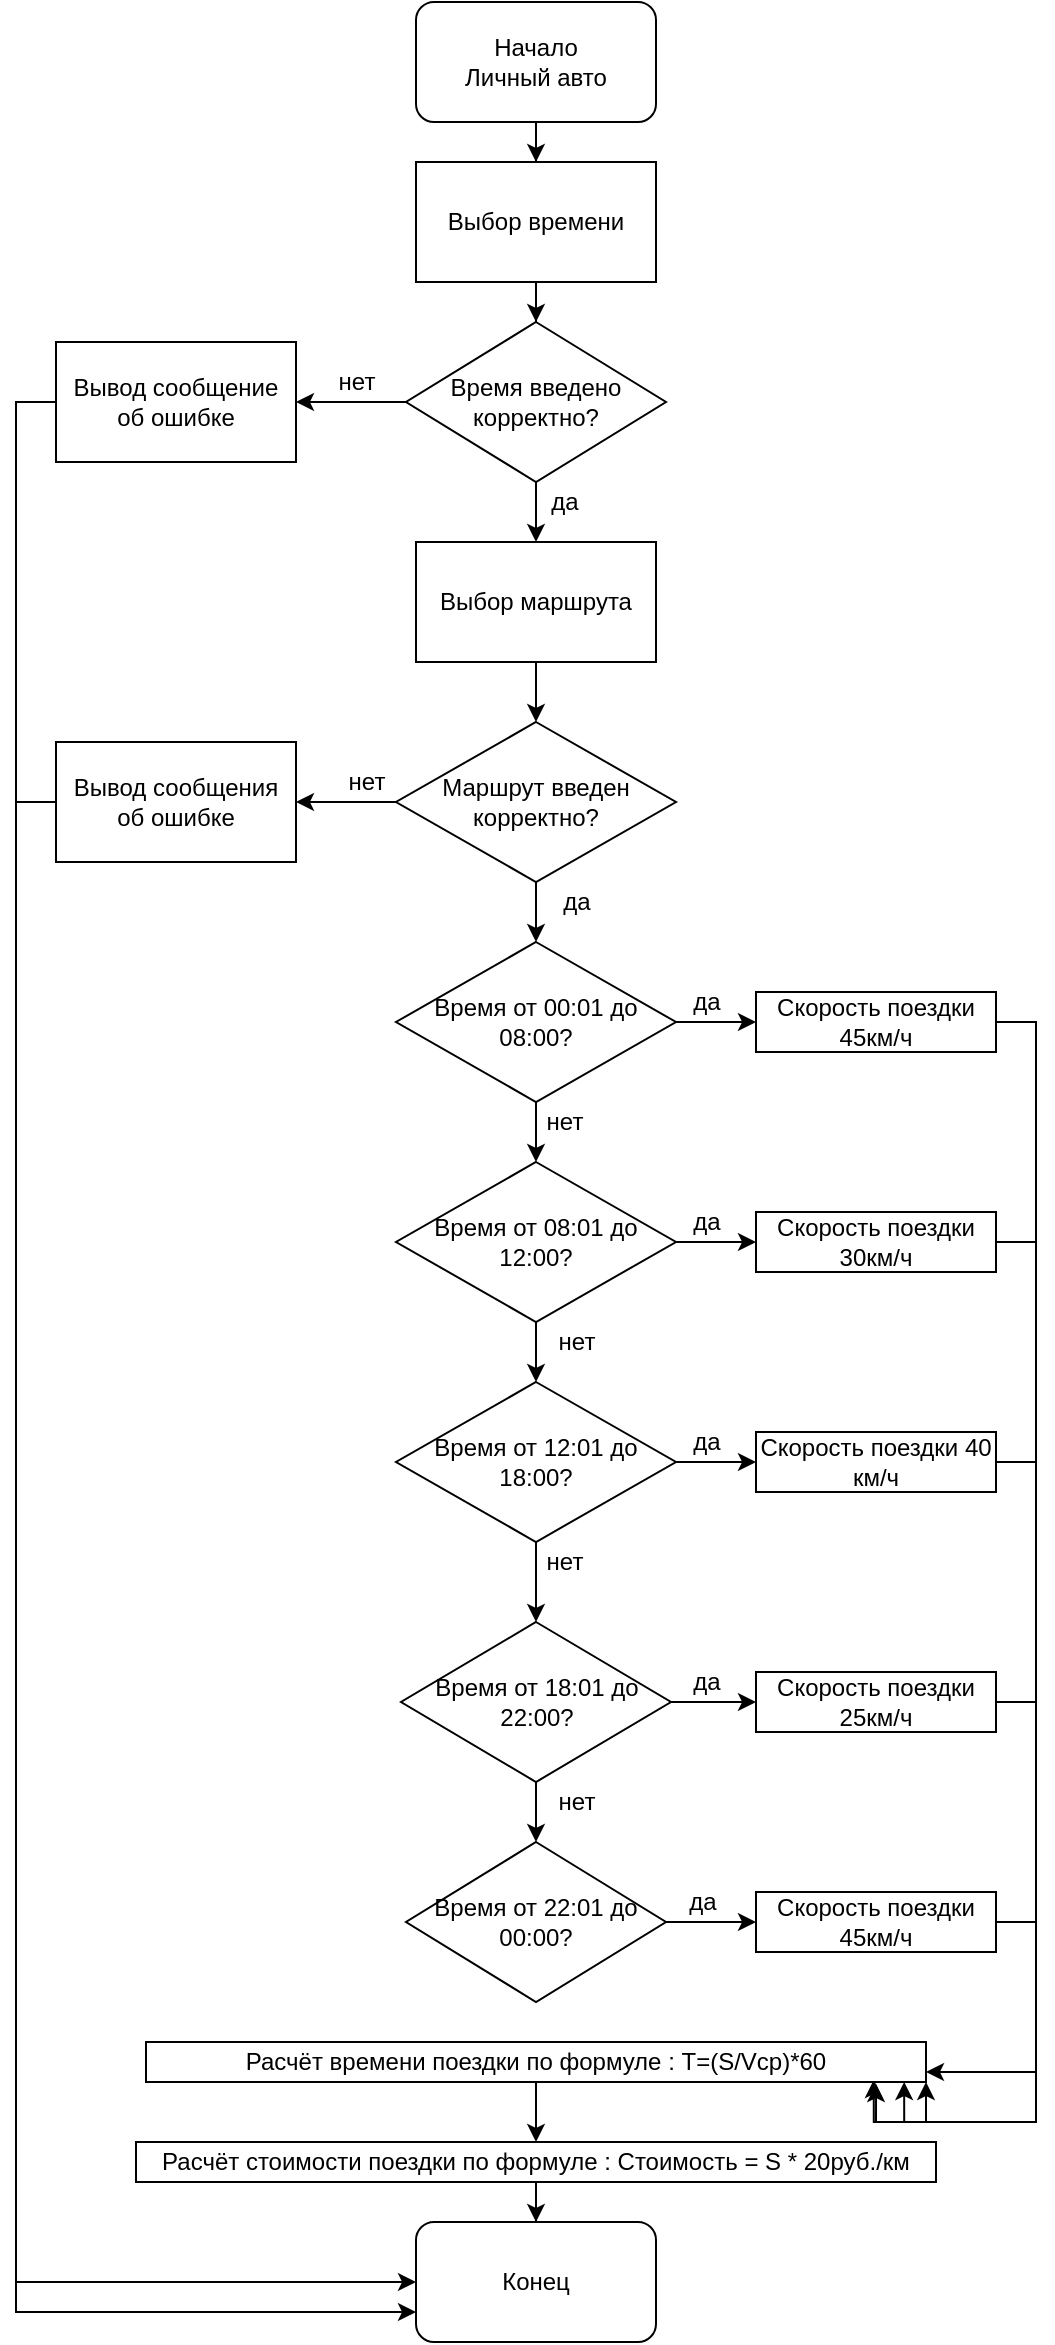 <mxfile version="18.0.6" type="github">
  <diagram id="0eMzFOrduEFOAw6AyYtJ" name="Page-1">
    <mxGraphModel dx="1673" dy="934" grid="1" gridSize="10" guides="1" tooltips="1" connect="1" arrows="1" fold="1" page="1" pageScale="1" pageWidth="827" pageHeight="1169" math="0" shadow="0">
      <root>
        <mxCell id="0" />
        <mxCell id="1" parent="0" />
        <mxCell id="B7TlQVA7BCssxKgh5IE8-3" value="" style="edgeStyle=orthogonalEdgeStyle;rounded=0;orthogonalLoop=1;jettySize=auto;html=1;" edge="1" parent="1" source="B7TlQVA7BCssxKgh5IE8-1" target="B7TlQVA7BCssxKgh5IE8-2">
          <mxGeometry relative="1" as="geometry" />
        </mxCell>
        <mxCell id="B7TlQVA7BCssxKgh5IE8-1" value="Начало&lt;br&gt;Личный авто" style="rounded=1;whiteSpace=wrap;html=1;" vertex="1" parent="1">
          <mxGeometry x="340" y="20" width="120" height="60" as="geometry" />
        </mxCell>
        <mxCell id="B7TlQVA7BCssxKgh5IE8-5" value="" style="edgeStyle=orthogonalEdgeStyle;rounded=0;orthogonalLoop=1;jettySize=auto;html=1;" edge="1" parent="1" source="B7TlQVA7BCssxKgh5IE8-2" target="B7TlQVA7BCssxKgh5IE8-4">
          <mxGeometry relative="1" as="geometry" />
        </mxCell>
        <mxCell id="B7TlQVA7BCssxKgh5IE8-2" value="Выбор времени" style="rounded=0;whiteSpace=wrap;html=1;" vertex="1" parent="1">
          <mxGeometry x="340" y="100" width="120" height="60" as="geometry" />
        </mxCell>
        <mxCell id="B7TlQVA7BCssxKgh5IE8-7" value="" style="edgeStyle=orthogonalEdgeStyle;rounded=0;orthogonalLoop=1;jettySize=auto;html=1;" edge="1" parent="1" source="B7TlQVA7BCssxKgh5IE8-4" target="B7TlQVA7BCssxKgh5IE8-6">
          <mxGeometry relative="1" as="geometry" />
        </mxCell>
        <mxCell id="B7TlQVA7BCssxKgh5IE8-10" value="" style="edgeStyle=orthogonalEdgeStyle;rounded=0;orthogonalLoop=1;jettySize=auto;html=1;" edge="1" parent="1" source="B7TlQVA7BCssxKgh5IE8-4" target="B7TlQVA7BCssxKgh5IE8-9">
          <mxGeometry relative="1" as="geometry" />
        </mxCell>
        <mxCell id="B7TlQVA7BCssxKgh5IE8-4" value="Время введено корректно?" style="rhombus;whiteSpace=wrap;html=1;rounded=0;" vertex="1" parent="1">
          <mxGeometry x="335" y="180" width="130" height="80" as="geometry" />
        </mxCell>
        <mxCell id="B7TlQVA7BCssxKgh5IE8-62" style="edgeStyle=orthogonalEdgeStyle;rounded=0;orthogonalLoop=1;jettySize=auto;html=1;exitX=0;exitY=0.5;exitDx=0;exitDy=0;entryX=0;entryY=0.75;entryDx=0;entryDy=0;" edge="1" parent="1" source="B7TlQVA7BCssxKgh5IE8-6" target="B7TlQVA7BCssxKgh5IE8-60">
          <mxGeometry relative="1" as="geometry" />
        </mxCell>
        <mxCell id="B7TlQVA7BCssxKgh5IE8-6" value="Вывод сообщение об ошибке" style="whiteSpace=wrap;html=1;rounded=0;" vertex="1" parent="1">
          <mxGeometry x="160" y="190" width="120" height="60" as="geometry" />
        </mxCell>
        <mxCell id="B7TlQVA7BCssxKgh5IE8-8" value="нет" style="text;html=1;align=center;verticalAlign=middle;resizable=0;points=[];autosize=1;strokeColor=none;fillColor=none;" vertex="1" parent="1">
          <mxGeometry x="295" y="200" width="30" height="20" as="geometry" />
        </mxCell>
        <mxCell id="B7TlQVA7BCssxKgh5IE8-13" value="" style="edgeStyle=orthogonalEdgeStyle;rounded=0;orthogonalLoop=1;jettySize=auto;html=1;" edge="1" parent="1" source="B7TlQVA7BCssxKgh5IE8-9" target="B7TlQVA7BCssxKgh5IE8-12">
          <mxGeometry relative="1" as="geometry" />
        </mxCell>
        <mxCell id="B7TlQVA7BCssxKgh5IE8-9" value="Выбор маршрута" style="whiteSpace=wrap;html=1;rounded=0;" vertex="1" parent="1">
          <mxGeometry x="340" y="290" width="120" height="60" as="geometry" />
        </mxCell>
        <mxCell id="B7TlQVA7BCssxKgh5IE8-11" value="да" style="text;html=1;align=center;verticalAlign=middle;resizable=0;points=[];autosize=1;strokeColor=none;fillColor=none;" vertex="1" parent="1">
          <mxGeometry x="399" y="260" width="30" height="20" as="geometry" />
        </mxCell>
        <mxCell id="B7TlQVA7BCssxKgh5IE8-15" value="" style="edgeStyle=orthogonalEdgeStyle;rounded=0;orthogonalLoop=1;jettySize=auto;html=1;" edge="1" parent="1" source="B7TlQVA7BCssxKgh5IE8-12" target="B7TlQVA7BCssxKgh5IE8-14">
          <mxGeometry relative="1" as="geometry" />
        </mxCell>
        <mxCell id="B7TlQVA7BCssxKgh5IE8-18" value="" style="edgeStyle=orthogonalEdgeStyle;rounded=0;orthogonalLoop=1;jettySize=auto;html=1;" edge="1" parent="1" source="B7TlQVA7BCssxKgh5IE8-12" target="B7TlQVA7BCssxKgh5IE8-17">
          <mxGeometry relative="1" as="geometry" />
        </mxCell>
        <mxCell id="B7TlQVA7BCssxKgh5IE8-12" value="Маршрут введен корректно?" style="rhombus;whiteSpace=wrap;html=1;rounded=0;" vertex="1" parent="1">
          <mxGeometry x="330" y="380" width="140" height="80" as="geometry" />
        </mxCell>
        <mxCell id="B7TlQVA7BCssxKgh5IE8-63" style="edgeStyle=orthogonalEdgeStyle;rounded=0;orthogonalLoop=1;jettySize=auto;html=1;exitX=0;exitY=0.5;exitDx=0;exitDy=0;entryX=0;entryY=0.5;entryDx=0;entryDy=0;" edge="1" parent="1" source="B7TlQVA7BCssxKgh5IE8-14" target="B7TlQVA7BCssxKgh5IE8-60">
          <mxGeometry relative="1" as="geometry" />
        </mxCell>
        <mxCell id="B7TlQVA7BCssxKgh5IE8-14" value="Вывод сообщения об ошибке" style="whiteSpace=wrap;html=1;rounded=0;" vertex="1" parent="1">
          <mxGeometry x="160" y="390" width="120" height="60" as="geometry" />
        </mxCell>
        <mxCell id="B7TlQVA7BCssxKgh5IE8-16" value="нет" style="text;html=1;align=center;verticalAlign=middle;resizable=0;points=[];autosize=1;strokeColor=none;fillColor=none;" vertex="1" parent="1">
          <mxGeometry x="300" y="400" width="30" height="20" as="geometry" />
        </mxCell>
        <mxCell id="B7TlQVA7BCssxKgh5IE8-21" value="" style="edgeStyle=orthogonalEdgeStyle;rounded=0;orthogonalLoop=1;jettySize=auto;html=1;" edge="1" parent="1" source="B7TlQVA7BCssxKgh5IE8-17" target="B7TlQVA7BCssxKgh5IE8-20">
          <mxGeometry relative="1" as="geometry" />
        </mxCell>
        <mxCell id="B7TlQVA7BCssxKgh5IE8-24" value="" style="edgeStyle=orthogonalEdgeStyle;rounded=0;orthogonalLoop=1;jettySize=auto;html=1;" edge="1" parent="1" source="B7TlQVA7BCssxKgh5IE8-17" target="B7TlQVA7BCssxKgh5IE8-23">
          <mxGeometry relative="1" as="geometry" />
        </mxCell>
        <mxCell id="B7TlQVA7BCssxKgh5IE8-17" value="Время от 00:01 до 08:00?" style="rhombus;whiteSpace=wrap;html=1;rounded=0;" vertex="1" parent="1">
          <mxGeometry x="330" y="490" width="140" height="80" as="geometry" />
        </mxCell>
        <mxCell id="B7TlQVA7BCssxKgh5IE8-19" value="да" style="text;html=1;align=center;verticalAlign=middle;resizable=0;points=[];autosize=1;strokeColor=none;fillColor=none;" vertex="1" parent="1">
          <mxGeometry x="405" y="460" width="30" height="20" as="geometry" />
        </mxCell>
        <mxCell id="B7TlQVA7BCssxKgh5IE8-53" style="edgeStyle=orthogonalEdgeStyle;rounded=0;orthogonalLoop=1;jettySize=auto;html=1;exitX=1;exitY=0.5;exitDx=0;exitDy=0;entryX=1;entryY=0.75;entryDx=0;entryDy=0;" edge="1" parent="1" source="B7TlQVA7BCssxKgh5IE8-20" target="B7TlQVA7BCssxKgh5IE8-48">
          <mxGeometry relative="1" as="geometry" />
        </mxCell>
        <mxCell id="B7TlQVA7BCssxKgh5IE8-20" value="Скорость поездки 45км/ч" style="whiteSpace=wrap;html=1;rounded=0;" vertex="1" parent="1">
          <mxGeometry x="510" y="515" width="120" height="30" as="geometry" />
        </mxCell>
        <mxCell id="B7TlQVA7BCssxKgh5IE8-22" value="да" style="text;html=1;align=center;verticalAlign=middle;resizable=0;points=[];autosize=1;strokeColor=none;fillColor=none;" vertex="1" parent="1">
          <mxGeometry x="470" y="510" width="30" height="20" as="geometry" />
        </mxCell>
        <mxCell id="B7TlQVA7BCssxKgh5IE8-27" value="" style="edgeStyle=orthogonalEdgeStyle;rounded=0;orthogonalLoop=1;jettySize=auto;html=1;" edge="1" parent="1" source="B7TlQVA7BCssxKgh5IE8-23" target="B7TlQVA7BCssxKgh5IE8-26">
          <mxGeometry relative="1" as="geometry" />
        </mxCell>
        <mxCell id="B7TlQVA7BCssxKgh5IE8-30" value="" style="edgeStyle=orthogonalEdgeStyle;rounded=0;orthogonalLoop=1;jettySize=auto;html=1;" edge="1" parent="1" source="B7TlQVA7BCssxKgh5IE8-23" target="B7TlQVA7BCssxKgh5IE8-29">
          <mxGeometry relative="1" as="geometry" />
        </mxCell>
        <mxCell id="B7TlQVA7BCssxKgh5IE8-23" value="Время от 08:01 до 12:00?" style="rhombus;whiteSpace=wrap;html=1;rounded=0;" vertex="1" parent="1">
          <mxGeometry x="330" y="600" width="140" height="80" as="geometry" />
        </mxCell>
        <mxCell id="B7TlQVA7BCssxKgh5IE8-25" value="нет" style="text;html=1;align=center;verticalAlign=middle;resizable=0;points=[];autosize=1;strokeColor=none;fillColor=none;" vertex="1" parent="1">
          <mxGeometry x="399" y="570" width="30" height="20" as="geometry" />
        </mxCell>
        <mxCell id="B7TlQVA7BCssxKgh5IE8-54" style="edgeStyle=orthogonalEdgeStyle;rounded=0;orthogonalLoop=1;jettySize=auto;html=1;exitX=1;exitY=0.5;exitDx=0;exitDy=0;entryX=0.936;entryY=1.05;entryDx=0;entryDy=0;entryPerimeter=0;" edge="1" parent="1" source="B7TlQVA7BCssxKgh5IE8-26" target="B7TlQVA7BCssxKgh5IE8-48">
          <mxGeometry relative="1" as="geometry" />
        </mxCell>
        <mxCell id="B7TlQVA7BCssxKgh5IE8-26" value="Скорость поездки 30км/ч" style="whiteSpace=wrap;html=1;rounded=0;" vertex="1" parent="1">
          <mxGeometry x="510" y="625" width="120" height="30" as="geometry" />
        </mxCell>
        <mxCell id="B7TlQVA7BCssxKgh5IE8-28" value="да" style="text;html=1;align=center;verticalAlign=middle;resizable=0;points=[];autosize=1;strokeColor=none;fillColor=none;" vertex="1" parent="1">
          <mxGeometry x="470" y="620" width="30" height="20" as="geometry" />
        </mxCell>
        <mxCell id="B7TlQVA7BCssxKgh5IE8-33" value="" style="edgeStyle=orthogonalEdgeStyle;rounded=0;orthogonalLoop=1;jettySize=auto;html=1;" edge="1" parent="1" source="B7TlQVA7BCssxKgh5IE8-29" target="B7TlQVA7BCssxKgh5IE8-32">
          <mxGeometry relative="1" as="geometry" />
        </mxCell>
        <mxCell id="B7TlQVA7BCssxKgh5IE8-36" value="" style="edgeStyle=orthogonalEdgeStyle;rounded=0;orthogonalLoop=1;jettySize=auto;html=1;" edge="1" parent="1" source="B7TlQVA7BCssxKgh5IE8-29" target="B7TlQVA7BCssxKgh5IE8-35">
          <mxGeometry relative="1" as="geometry" />
        </mxCell>
        <mxCell id="B7TlQVA7BCssxKgh5IE8-29" value="Время от 12:01 до 18:00?" style="rhombus;whiteSpace=wrap;html=1;rounded=0;" vertex="1" parent="1">
          <mxGeometry x="330" y="710" width="140" height="80" as="geometry" />
        </mxCell>
        <mxCell id="B7TlQVA7BCssxKgh5IE8-31" value="нет" style="text;html=1;align=center;verticalAlign=middle;resizable=0;points=[];autosize=1;strokeColor=none;fillColor=none;" vertex="1" parent="1">
          <mxGeometry x="405" y="680" width="30" height="20" as="geometry" />
        </mxCell>
        <mxCell id="B7TlQVA7BCssxKgh5IE8-55" style="edgeStyle=orthogonalEdgeStyle;rounded=0;orthogonalLoop=1;jettySize=auto;html=1;exitX=1;exitY=0.5;exitDx=0;exitDy=0;entryX=1;entryY=1;entryDx=0;entryDy=0;" edge="1" parent="1" source="B7TlQVA7BCssxKgh5IE8-32" target="B7TlQVA7BCssxKgh5IE8-48">
          <mxGeometry relative="1" as="geometry" />
        </mxCell>
        <mxCell id="B7TlQVA7BCssxKgh5IE8-32" value="Скорость поездки 40 км/ч" style="whiteSpace=wrap;html=1;rounded=0;" vertex="1" parent="1">
          <mxGeometry x="510" y="735" width="120" height="30" as="geometry" />
        </mxCell>
        <mxCell id="B7TlQVA7BCssxKgh5IE8-34" value="да" style="text;html=1;align=center;verticalAlign=middle;resizable=0;points=[];autosize=1;strokeColor=none;fillColor=none;" vertex="1" parent="1">
          <mxGeometry x="470" y="730" width="30" height="20" as="geometry" />
        </mxCell>
        <mxCell id="B7TlQVA7BCssxKgh5IE8-39" value="" style="edgeStyle=orthogonalEdgeStyle;rounded=0;orthogonalLoop=1;jettySize=auto;html=1;" edge="1" parent="1" source="B7TlQVA7BCssxKgh5IE8-35" target="B7TlQVA7BCssxKgh5IE8-38">
          <mxGeometry relative="1" as="geometry" />
        </mxCell>
        <mxCell id="B7TlQVA7BCssxKgh5IE8-42" value="" style="edgeStyle=orthogonalEdgeStyle;rounded=0;orthogonalLoop=1;jettySize=auto;html=1;" edge="1" parent="1" source="B7TlQVA7BCssxKgh5IE8-35" target="B7TlQVA7BCssxKgh5IE8-41">
          <mxGeometry relative="1" as="geometry" />
        </mxCell>
        <mxCell id="B7TlQVA7BCssxKgh5IE8-35" value="Время от 18:01 до 22:00?" style="rhombus;whiteSpace=wrap;html=1;rounded=0;" vertex="1" parent="1">
          <mxGeometry x="332.5" y="830" width="135" height="80" as="geometry" />
        </mxCell>
        <mxCell id="B7TlQVA7BCssxKgh5IE8-37" value="нет" style="text;html=1;align=center;verticalAlign=middle;resizable=0;points=[];autosize=1;strokeColor=none;fillColor=none;" vertex="1" parent="1">
          <mxGeometry x="399" y="790" width="30" height="20" as="geometry" />
        </mxCell>
        <mxCell id="B7TlQVA7BCssxKgh5IE8-56" style="edgeStyle=orthogonalEdgeStyle;rounded=0;orthogonalLoop=1;jettySize=auto;html=1;exitX=1;exitY=0.5;exitDx=0;exitDy=0;entryX=0.933;entryY=0.95;entryDx=0;entryDy=0;entryPerimeter=0;" edge="1" parent="1" source="B7TlQVA7BCssxKgh5IE8-38" target="B7TlQVA7BCssxKgh5IE8-48">
          <mxGeometry relative="1" as="geometry" />
        </mxCell>
        <mxCell id="B7TlQVA7BCssxKgh5IE8-38" value="Скорость поездки 25км/ч" style="whiteSpace=wrap;html=1;rounded=0;" vertex="1" parent="1">
          <mxGeometry x="510" y="855" width="120" height="30" as="geometry" />
        </mxCell>
        <mxCell id="B7TlQVA7BCssxKgh5IE8-40" value="да" style="text;html=1;align=center;verticalAlign=middle;resizable=0;points=[];autosize=1;strokeColor=none;fillColor=none;" vertex="1" parent="1">
          <mxGeometry x="470" y="850" width="30" height="20" as="geometry" />
        </mxCell>
        <mxCell id="B7TlQVA7BCssxKgh5IE8-46" value="" style="edgeStyle=orthogonalEdgeStyle;rounded=0;orthogonalLoop=1;jettySize=auto;html=1;" edge="1" parent="1" source="B7TlQVA7BCssxKgh5IE8-41" target="B7TlQVA7BCssxKgh5IE8-45">
          <mxGeometry relative="1" as="geometry" />
        </mxCell>
        <mxCell id="B7TlQVA7BCssxKgh5IE8-41" value="Время от 22:01 до 00:00?" style="rhombus;whiteSpace=wrap;html=1;rounded=0;" vertex="1" parent="1">
          <mxGeometry x="335" y="940" width="130" height="80" as="geometry" />
        </mxCell>
        <mxCell id="B7TlQVA7BCssxKgh5IE8-43" value="нет" style="text;html=1;align=center;verticalAlign=middle;resizable=0;points=[];autosize=1;strokeColor=none;fillColor=none;" vertex="1" parent="1">
          <mxGeometry x="405" y="910" width="30" height="20" as="geometry" />
        </mxCell>
        <mxCell id="B7TlQVA7BCssxKgh5IE8-57" style="edgeStyle=orthogonalEdgeStyle;rounded=0;orthogonalLoop=1;jettySize=auto;html=1;exitX=1;exitY=0.5;exitDx=0;exitDy=0;entryX=0.972;entryY=1;entryDx=0;entryDy=0;entryPerimeter=0;" edge="1" parent="1" source="B7TlQVA7BCssxKgh5IE8-45" target="B7TlQVA7BCssxKgh5IE8-48">
          <mxGeometry relative="1" as="geometry" />
        </mxCell>
        <mxCell id="B7TlQVA7BCssxKgh5IE8-45" value="Скорость поездки 45км/ч" style="whiteSpace=wrap;html=1;rounded=0;" vertex="1" parent="1">
          <mxGeometry x="510" y="965" width="120" height="30" as="geometry" />
        </mxCell>
        <mxCell id="B7TlQVA7BCssxKgh5IE8-47" value="да" style="text;html=1;align=center;verticalAlign=middle;resizable=0;points=[];autosize=1;strokeColor=none;fillColor=none;" vertex="1" parent="1">
          <mxGeometry x="467.5" y="960" width="30" height="20" as="geometry" />
        </mxCell>
        <mxCell id="B7TlQVA7BCssxKgh5IE8-59" value="" style="edgeStyle=orthogonalEdgeStyle;rounded=0;orthogonalLoop=1;jettySize=auto;html=1;" edge="1" parent="1" source="B7TlQVA7BCssxKgh5IE8-48" target="B7TlQVA7BCssxKgh5IE8-58">
          <mxGeometry relative="1" as="geometry" />
        </mxCell>
        <mxCell id="B7TlQVA7BCssxKgh5IE8-48" value="Расчёт времени поездки по формуле :&amp;nbsp;T=(S/Vср)*60" style="rounded=0;whiteSpace=wrap;html=1;" vertex="1" parent="1">
          <mxGeometry x="205" y="1040" width="390" height="20" as="geometry" />
        </mxCell>
        <mxCell id="B7TlQVA7BCssxKgh5IE8-61" value="" style="edgeStyle=orthogonalEdgeStyle;rounded=0;orthogonalLoop=1;jettySize=auto;html=1;" edge="1" parent="1" source="B7TlQVA7BCssxKgh5IE8-58" target="B7TlQVA7BCssxKgh5IE8-60">
          <mxGeometry relative="1" as="geometry" />
        </mxCell>
        <mxCell id="B7TlQVA7BCssxKgh5IE8-58" value="Расчёт стоимости поездки по формуле : Стоимость = S * 20руб./км" style="whiteSpace=wrap;html=1;rounded=0;" vertex="1" parent="1">
          <mxGeometry x="200" y="1090" width="400" height="20" as="geometry" />
        </mxCell>
        <mxCell id="B7TlQVA7BCssxKgh5IE8-60" value="Конец" style="rounded=1;whiteSpace=wrap;html=1;" vertex="1" parent="1">
          <mxGeometry x="340" y="1130" width="120" height="60" as="geometry" />
        </mxCell>
      </root>
    </mxGraphModel>
  </diagram>
</mxfile>
